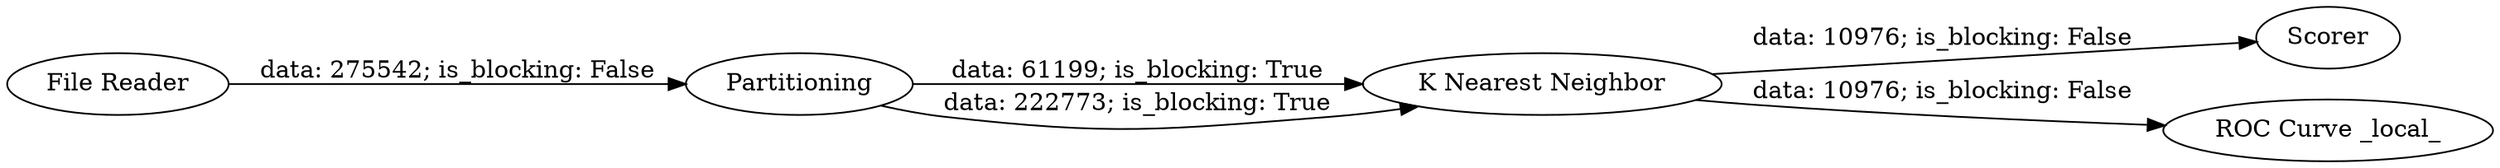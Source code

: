 digraph {
	"5237217586444050691_24" [label="K Nearest Neighbor"]
	"5237217586444050691_2" [label=Partitioning]
	"5237217586444050691_1" [label="File Reader"]
	"5237217586444050691_29" [label=Scorer]
	"5237217586444050691_8" [label="ROC Curve _local_"]
	"5237217586444050691_2" -> "5237217586444050691_24" [label="data: 61199; is_blocking: True"]
	"5237217586444050691_2" -> "5237217586444050691_24" [label="data: 222773; is_blocking: True"]
	"5237217586444050691_24" -> "5237217586444050691_29" [label="data: 10976; is_blocking: False"]
	"5237217586444050691_24" -> "5237217586444050691_8" [label="data: 10976; is_blocking: False"]
	"5237217586444050691_1" -> "5237217586444050691_2" [label="data: 275542; is_blocking: False"]
	rankdir=LR
}
